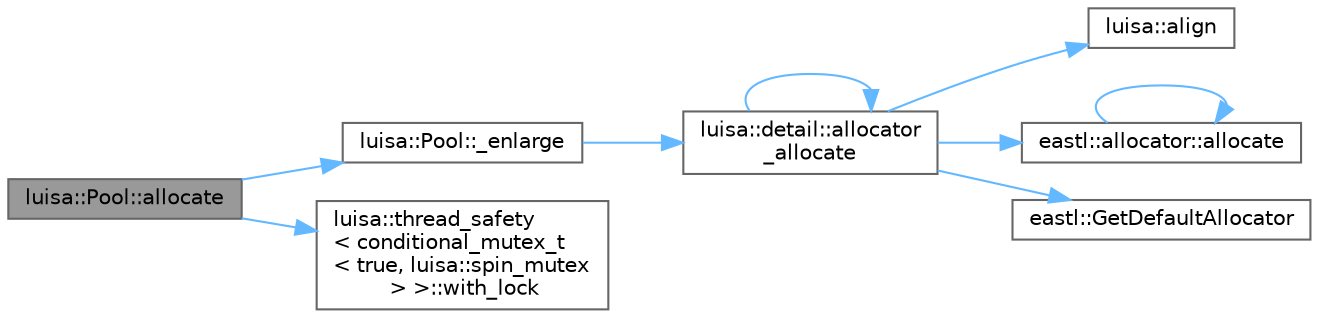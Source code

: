 digraph "luisa::Pool::allocate"
{
 // LATEX_PDF_SIZE
  bgcolor="transparent";
  edge [fontname=Helvetica,fontsize=10,labelfontname=Helvetica,labelfontsize=10];
  node [fontname=Helvetica,fontsize=10,shape=box,height=0.2,width=0.4];
  rankdir="LR";
  Node1 [id="Node000001",label="luisa::Pool::allocate",height=0.2,width=0.4,color="gray40", fillcolor="grey60", style="filled", fontcolor="black",tooltip=" "];
  Node1 -> Node2 [id="edge9_Node000001_Node000002",color="steelblue1",style="solid",tooltip=" "];
  Node2 [id="Node000002",label="luisa::Pool::_enlarge",height=0.2,width=0.4,color="grey40", fillcolor="white", style="filled",URL="$classluisa_1_1_pool.html#aa37ed80dd3a3c3763072158cb471f060",tooltip=" "];
  Node2 -> Node3 [id="edge10_Node000002_Node000003",color="steelblue1",style="solid",tooltip=" "];
  Node3 [id="Node000003",label="luisa::detail::allocator\l_allocate",height=0.2,width=0.4,color="grey40", fillcolor="white", style="filled",URL="$namespaceluisa_1_1detail.html#ae03dfdec276b43e305493a945601127f",tooltip=" "];
  Node3 -> Node4 [id="edge11_Node000003_Node000004",color="steelblue1",style="solid",tooltip=" "];
  Node4 [id="Node000004",label="luisa::align",height=0.2,width=0.4,color="grey40", fillcolor="white", style="filled",URL="$namespaceluisa.html#a3dbc3e54897eb1b46a1d95790a626eb7",tooltip=" "];
  Node3 -> Node5 [id="edge12_Node000003_Node000005",color="steelblue1",style="solid",tooltip=" "];
  Node5 [id="Node000005",label="eastl::allocator::allocate",height=0.2,width=0.4,color="grey40", fillcolor="white", style="filled",URL="$classeastl_1_1allocator.html#a032589a9c8dd0d66e62c3b8aa30acbe5",tooltip=" "];
  Node5 -> Node5 [id="edge13_Node000005_Node000005",color="steelblue1",style="solid",tooltip=" "];
  Node3 -> Node3 [id="edge14_Node000003_Node000003",color="steelblue1",style="solid",tooltip=" "];
  Node3 -> Node6 [id="edge15_Node000003_Node000006",color="steelblue1",style="solid",tooltip=" "];
  Node6 [id="Node000006",label="eastl::GetDefaultAllocator",height=0.2,width=0.4,color="grey40", fillcolor="white", style="filled",URL="$namespaceeastl.html#a88262ab8c2b58a3ab67d060c48b411e0",tooltip=" "];
  Node1 -> Node7 [id="edge16_Node000001_Node000007",color="steelblue1",style="solid",tooltip=" "];
  Node7 [id="Node000007",label="luisa::thread_safety\l\< conditional_mutex_t\l\< true, luisa::spin_mutex\l \> \>::with_lock",height=0.2,width=0.4,color="grey40", fillcolor="white", style="filled",URL="$classluisa_1_1thread__safety.html#a7b7a3d302662ef2340722f07a6dac0cc",tooltip=" "];
}
